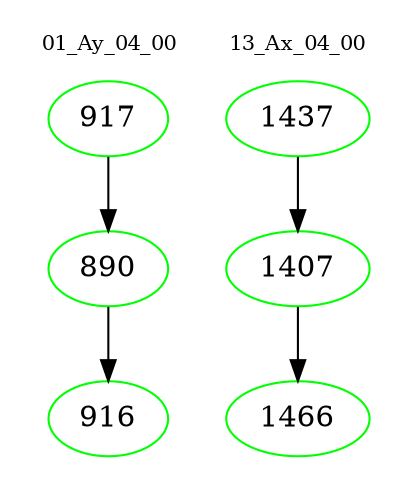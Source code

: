 digraph{
subgraph cluster_0 {
color = white
label = "01_Ay_04_00";
fontsize=10;
T0_917 [label="917", color="green"]
T0_917 -> T0_890 [color="black"]
T0_890 [label="890", color="green"]
T0_890 -> T0_916 [color="black"]
T0_916 [label="916", color="green"]
}
subgraph cluster_1 {
color = white
label = "13_Ax_04_00";
fontsize=10;
T1_1437 [label="1437", color="green"]
T1_1437 -> T1_1407 [color="black"]
T1_1407 [label="1407", color="green"]
T1_1407 -> T1_1466 [color="black"]
T1_1466 [label="1466", color="green"]
}
}
